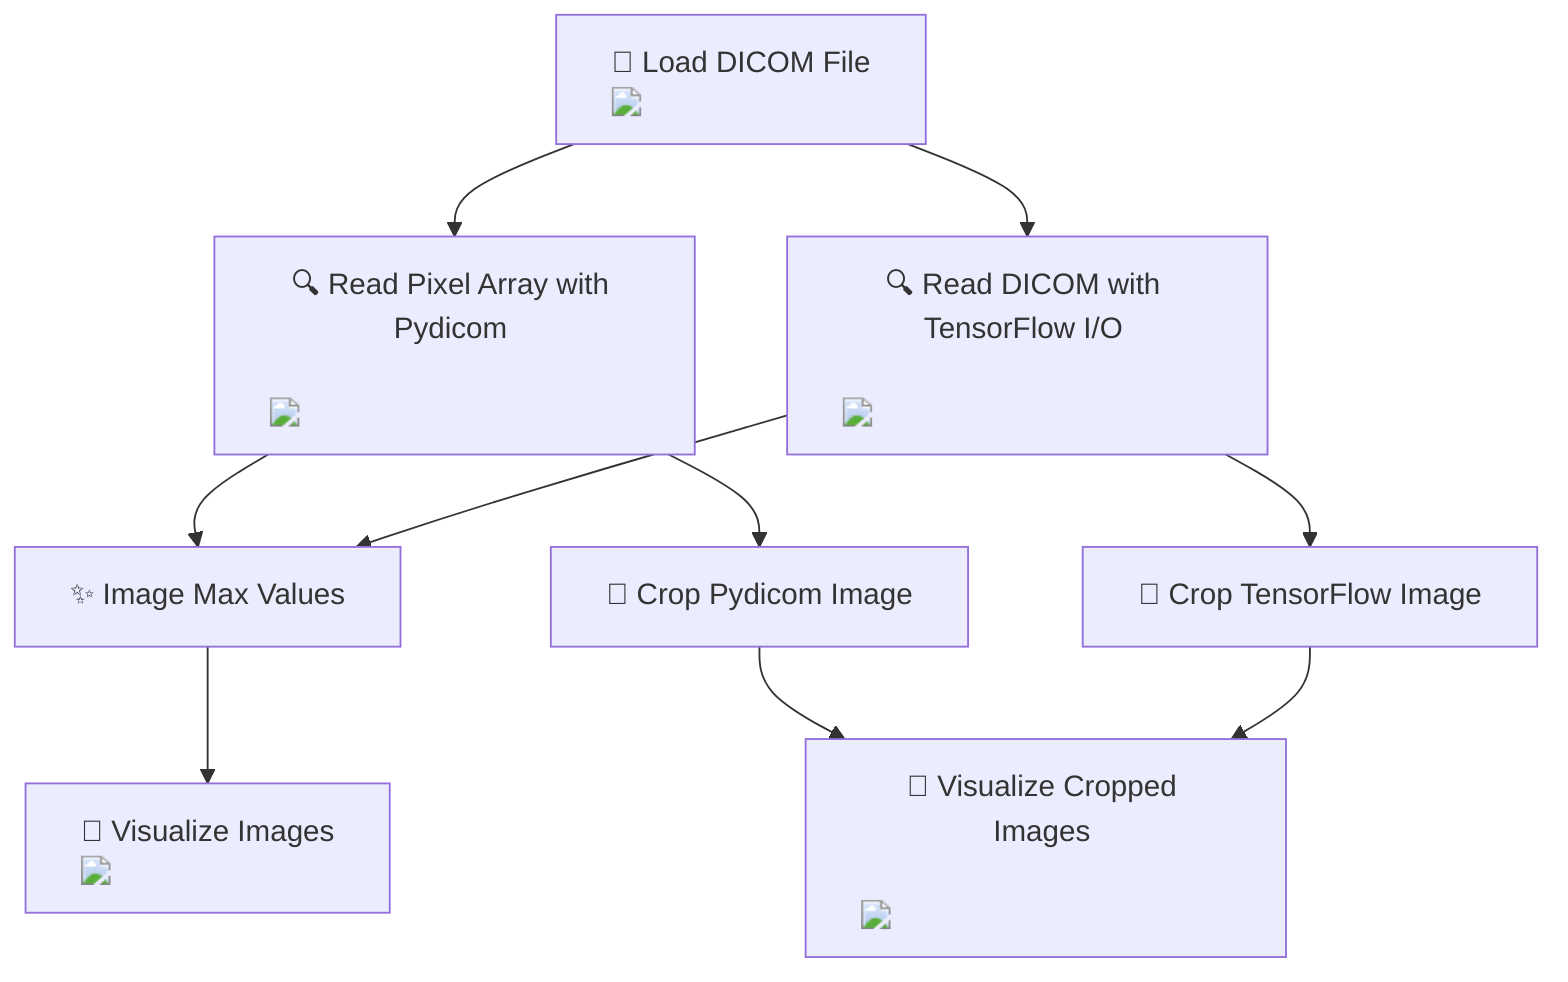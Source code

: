 graph TD;
    A["📁 Load DICOM File <br/> <img src='icons/file.svg' />"] --> B["🔍 Read Pixel Array with Pydicom <br/> <img src='icons/table.svg' />"];
    A --> C["🔍 Read DICOM with TensorFlow I/O <br/> <img src='icons/table.svg' />"];
    
    B --> D["✨ Image Max Values <br/> "];
    C --> D;
    
    D --> E["🎨 Visualize Images <br/> <img src='dummy_plots/boxplot_template.svg' />"];
    
    B --> F["📏 Crop Pydicom Image <br/> "];
    C --> G["📏 Crop TensorFlow Image <br/> "];
    
    F --> H["🎨 Visualize Cropped Images <br/> <img src='dummy_plots/scatter_plot_template.svg' />"];
    G --> H;